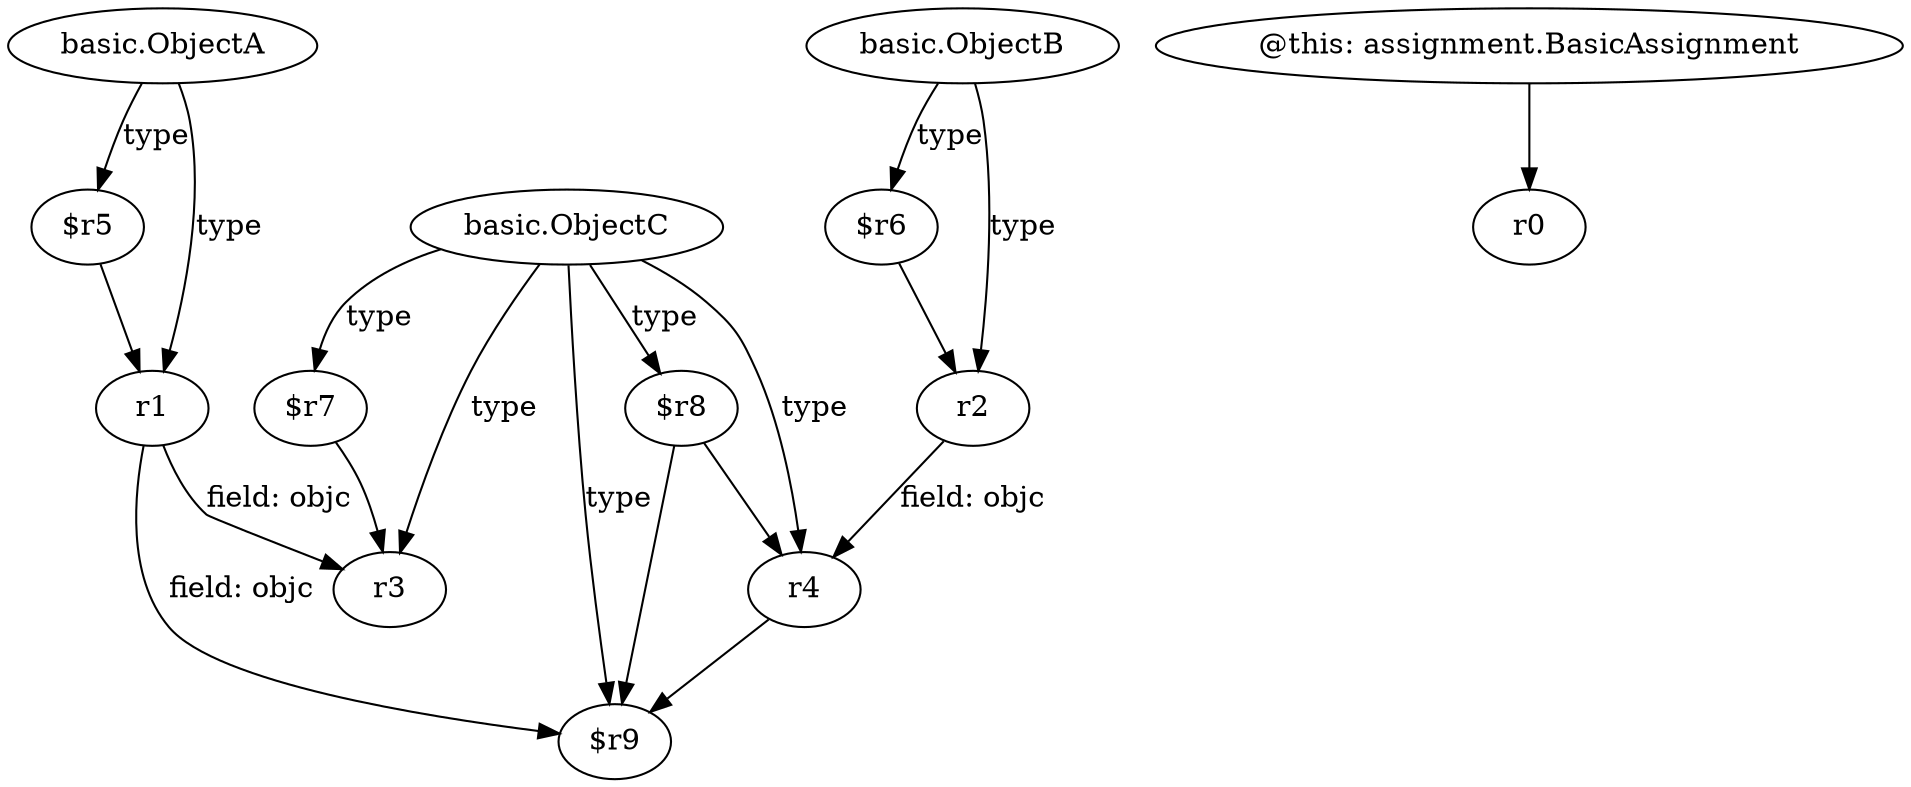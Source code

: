digraph g {
0[label="r1"]
1[label="r3"]
0->1[label="field: objc"]
2[label="basic.ObjectC"]
3[label="$r8"]
2->3[label="type"]
4[label="basic.ObjectB"]
5[label="r2"]
4->5[label="type"]
6[label="$r7"]
6->1[label=""]
7[label="$r6"]
7->5[label=""]
8[label="r4"]
5->8[label="field: objc"]
9[label="@this: assignment.BasicAssignment"]
10[label="r0"]
9->10[label=""]
11[label="basic.ObjectA"]
12[label="$r5"]
11->12[label="type"]
2->8[label="type"]
12->0[label=""]
4->7[label="type"]
3->8[label=""]
11->0[label="type"]
13[label="$r9"]
0->13[label="field: objc"]
3->13[label=""]
2->13[label="type"]
2->6[label="type"]
8->13[label=""]
2->1[label="type"]
}